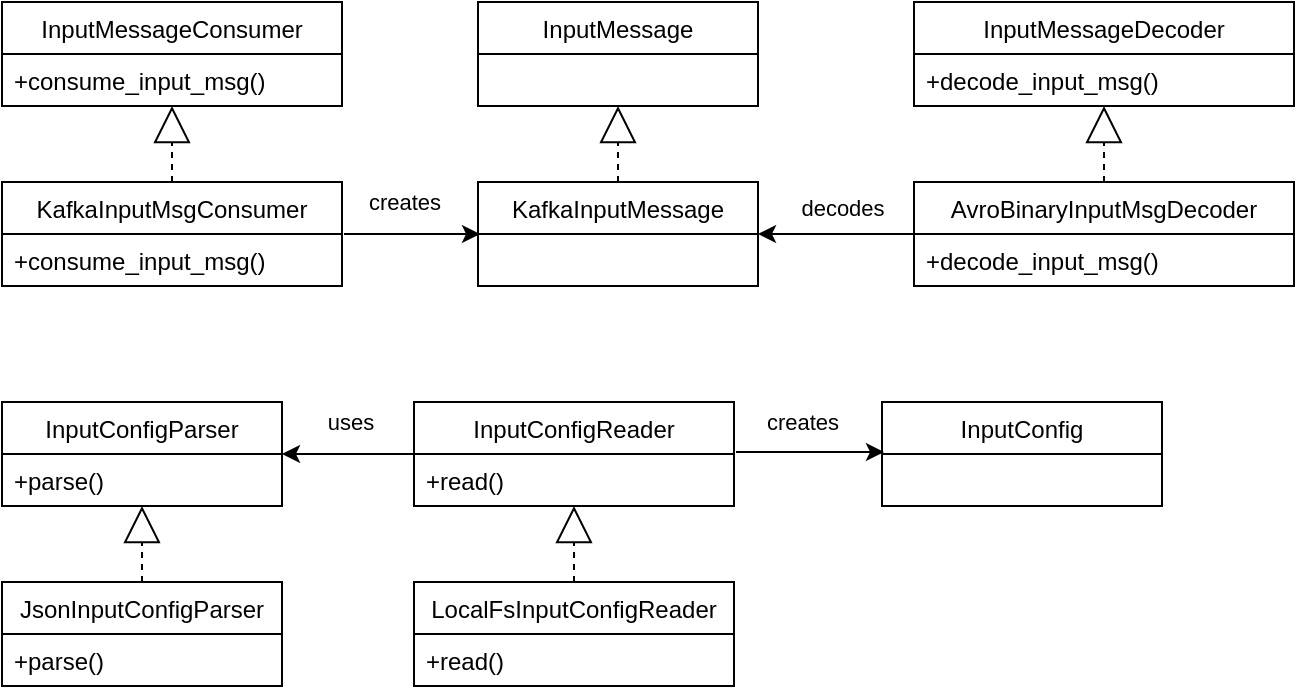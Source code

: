 <mxfile version="22.1.16" type="device">
  <diagram id="9G5ByT5UZSLq8lmokPxg" name="Sivu-1">
    <mxGraphModel dx="1242" dy="704" grid="1" gridSize="10" guides="1" tooltips="1" connect="1" arrows="1" fold="1" page="1" pageScale="1" pageWidth="827" pageHeight="1169" math="0" shadow="0">
      <root>
        <mxCell id="0" />
        <mxCell id="1" parent="0" />
        <mxCell id="rdrYYIo-Ugrr2tcoidG8-1" value="InputMessage" style="swimlane;fontStyle=0;childLayout=stackLayout;horizontal=1;startSize=26;fillColor=none;horizontalStack=0;resizeParent=1;resizeParentMax=0;resizeLast=0;collapsible=1;marginBottom=0;" parent="1" vertex="1">
          <mxGeometry x="318" y="110" width="140" height="52" as="geometry" />
        </mxCell>
        <mxCell id="rdrYYIo-Ugrr2tcoidG8-5" value="KafkaInputMessage" style="swimlane;fontStyle=0;childLayout=stackLayout;horizontal=1;startSize=26;fillColor=none;horizontalStack=0;resizeParent=1;resizeParentMax=0;resizeLast=0;collapsible=1;marginBottom=0;" parent="1" vertex="1">
          <mxGeometry x="318" y="200" width="140" height="52" as="geometry" />
        </mxCell>
        <mxCell id="rdrYYIo-Ugrr2tcoidG8-6" value="InputMessageConsumer" style="swimlane;fontStyle=0;childLayout=stackLayout;horizontal=1;startSize=26;fillColor=none;horizontalStack=0;resizeParent=1;resizeParentMax=0;resizeLast=0;collapsible=1;marginBottom=0;" parent="1" vertex="1">
          <mxGeometry x="80" y="110" width="170" height="52" as="geometry" />
        </mxCell>
        <mxCell id="rdrYYIo-Ugrr2tcoidG8-43" value="+consume_input_msg()" style="text;strokeColor=none;fillColor=none;align=left;verticalAlign=top;spacingLeft=4;spacingRight=4;overflow=hidden;rotatable=0;points=[[0,0.5],[1,0.5]];portConstraint=eastwest;" parent="rdrYYIo-Ugrr2tcoidG8-6" vertex="1">
          <mxGeometry y="26" width="170" height="26" as="geometry" />
        </mxCell>
        <mxCell id="rdrYYIo-Ugrr2tcoidG8-33" value="creates" style="edgeStyle=orthogonalEdgeStyle;rounded=0;orthogonalLoop=1;jettySize=auto;html=1;exitX=1;exitY=0.5;exitDx=0;exitDy=0;entryX=0;entryY=0.5;entryDx=0;entryDy=0;" parent="1" edge="1">
          <mxGeometry x="-0.118" y="16" relative="1" as="geometry">
            <mxPoint x="251" y="226" as="sourcePoint" />
            <mxPoint x="319" y="226" as="targetPoint" />
            <mxPoint as="offset" />
          </mxGeometry>
        </mxCell>
        <mxCell id="rdrYYIo-Ugrr2tcoidG8-7" value="KafkaInputMsgConsumer" style="swimlane;fontStyle=0;childLayout=stackLayout;horizontal=1;startSize=26;fillColor=none;horizontalStack=0;resizeParent=1;resizeParentMax=0;resizeLast=0;collapsible=1;marginBottom=0;" parent="1" vertex="1">
          <mxGeometry x="80" y="200" width="170" height="52" as="geometry" />
        </mxCell>
        <mxCell id="rdrYYIo-Ugrr2tcoidG8-44" value="+consume_input_msg()" style="text;strokeColor=none;fillColor=none;align=left;verticalAlign=top;spacingLeft=4;spacingRight=4;overflow=hidden;rotatable=0;points=[[0,0.5],[1,0.5]];portConstraint=eastwest;" parent="rdrYYIo-Ugrr2tcoidG8-7" vertex="1">
          <mxGeometry y="26" width="170" height="26" as="geometry" />
        </mxCell>
        <mxCell id="rdrYYIo-Ugrr2tcoidG8-8" value="InputMessageDecoder" style="swimlane;fontStyle=0;childLayout=stackLayout;horizontal=1;startSize=26;fillColor=none;horizontalStack=0;resizeParent=1;resizeParentMax=0;resizeLast=0;collapsible=1;marginBottom=0;" parent="1" vertex="1">
          <mxGeometry x="536" y="110" width="190" height="52" as="geometry" />
        </mxCell>
        <mxCell id="rdrYYIo-Ugrr2tcoidG8-45" value="+decode_input_msg()" style="text;strokeColor=none;fillColor=none;align=left;verticalAlign=top;spacingLeft=4;spacingRight=4;overflow=hidden;rotatable=0;points=[[0,0.5],[1,0.5]];portConstraint=eastwest;" parent="rdrYYIo-Ugrr2tcoidG8-8" vertex="1">
          <mxGeometry y="26" width="190" height="26" as="geometry" />
        </mxCell>
        <mxCell id="rdrYYIo-Ugrr2tcoidG8-34" value="decodes" style="edgeStyle=orthogonalEdgeStyle;rounded=0;orthogonalLoop=1;jettySize=auto;html=1;exitX=0;exitY=0.5;exitDx=0;exitDy=0;entryX=1;entryY=0.5;entryDx=0;entryDy=0;" parent="1" edge="1">
          <mxGeometry x="-0.077" y="-13" relative="1" as="geometry">
            <mxPoint x="536" y="226" as="sourcePoint" />
            <mxPoint x="458" y="226" as="targetPoint" />
            <mxPoint as="offset" />
          </mxGeometry>
        </mxCell>
        <mxCell id="rdrYYIo-Ugrr2tcoidG8-9" value="AvroBinaryInputMsgDecoder" style="swimlane;fontStyle=0;childLayout=stackLayout;horizontal=1;startSize=26;fillColor=none;horizontalStack=0;resizeParent=1;resizeParentMax=0;resizeLast=0;collapsible=1;marginBottom=0;" parent="1" vertex="1">
          <mxGeometry x="536" y="200" width="190" height="52" as="geometry" />
        </mxCell>
        <mxCell id="rdrYYIo-Ugrr2tcoidG8-46" value="+decode_input_msg()" style="text;strokeColor=none;fillColor=none;align=left;verticalAlign=top;spacingLeft=4;spacingRight=4;overflow=hidden;rotatable=0;points=[[0,0.5],[1,0.5]];portConstraint=eastwest;" parent="rdrYYIo-Ugrr2tcoidG8-9" vertex="1">
          <mxGeometry y="26" width="190" height="26" as="geometry" />
        </mxCell>
        <mxCell id="rdrYYIo-Ugrr2tcoidG8-29" style="edgeStyle=orthogonalEdgeStyle;rounded=0;orthogonalLoop=1;jettySize=auto;html=1;exitX=0;exitY=0.5;exitDx=0;exitDy=0;entryX=1;entryY=0.5;entryDx=0;entryDy=0;" parent="1" source="rdrYYIo-Ugrr2tcoidG8-10" target="rdrYYIo-Ugrr2tcoidG8-11" edge="1">
          <mxGeometry relative="1" as="geometry" />
        </mxCell>
        <mxCell id="rdrYYIo-Ugrr2tcoidG8-30" value="uses" style="edgeLabel;html=1;align=center;verticalAlign=middle;resizable=0;points=[];" parent="rdrYYIo-Ugrr2tcoidG8-29" vertex="1" connectable="0">
          <mxGeometry x="-0.091" relative="1" as="geometry">
            <mxPoint x="-2" y="-16" as="offset" />
          </mxGeometry>
        </mxCell>
        <mxCell id="rdrYYIo-Ugrr2tcoidG8-31" value="creates" style="edgeStyle=orthogonalEdgeStyle;rounded=0;orthogonalLoop=1;jettySize=auto;html=1;exitX=1;exitY=0.5;exitDx=0;exitDy=0;entryX=0;entryY=0.5;entryDx=0;entryDy=0;" parent="1" edge="1">
          <mxGeometry x="-0.108" y="15" relative="1" as="geometry">
            <mxPoint x="447" y="335" as="sourcePoint" />
            <mxPoint x="521" y="335" as="targetPoint" />
            <mxPoint as="offset" />
          </mxGeometry>
        </mxCell>
        <mxCell id="rdrYYIo-Ugrr2tcoidG8-10" value="InputConfigReader" style="swimlane;fontStyle=0;childLayout=stackLayout;horizontal=1;startSize=26;fillColor=none;horizontalStack=0;resizeParent=1;resizeParentMax=0;resizeLast=0;collapsible=1;marginBottom=0;" parent="1" vertex="1">
          <mxGeometry x="286" y="310" width="160" height="52" as="geometry" />
        </mxCell>
        <mxCell id="rdrYYIo-Ugrr2tcoidG8-40" value="+read()" style="text;strokeColor=none;fillColor=none;align=left;verticalAlign=top;spacingLeft=4;spacingRight=4;overflow=hidden;rotatable=0;points=[[0,0.5],[1,0.5]];portConstraint=eastwest;" parent="rdrYYIo-Ugrr2tcoidG8-10" vertex="1">
          <mxGeometry y="26" width="160" height="26" as="geometry" />
        </mxCell>
        <mxCell id="rdrYYIo-Ugrr2tcoidG8-11" value="InputConfigParser" style="swimlane;fontStyle=0;childLayout=stackLayout;horizontal=1;startSize=26;fillColor=none;horizontalStack=0;resizeParent=1;resizeParentMax=0;resizeLast=0;collapsible=1;marginBottom=0;" parent="1" vertex="1">
          <mxGeometry x="80" y="310" width="140" height="52" as="geometry" />
        </mxCell>
        <mxCell id="rdrYYIo-Ugrr2tcoidG8-39" value="+parse()" style="text;strokeColor=none;fillColor=none;align=left;verticalAlign=top;spacingLeft=4;spacingRight=4;overflow=hidden;rotatable=0;points=[[0,0.5],[1,0.5]];portConstraint=eastwest;" parent="rdrYYIo-Ugrr2tcoidG8-11" vertex="1">
          <mxGeometry y="26" width="140" height="26" as="geometry" />
        </mxCell>
        <mxCell id="rdrYYIo-Ugrr2tcoidG8-12" value="InputConfig" style="swimlane;fontStyle=0;childLayout=stackLayout;horizontal=1;startSize=26;fillColor=none;horizontalStack=0;resizeParent=1;resizeParentMax=0;resizeLast=0;collapsible=1;marginBottom=0;" parent="1" vertex="1">
          <mxGeometry x="520" y="310" width="140" height="52" as="geometry" />
        </mxCell>
        <mxCell id="rdrYYIo-Ugrr2tcoidG8-13" value="JsonInputConfigParser" style="swimlane;fontStyle=0;childLayout=stackLayout;horizontal=1;startSize=26;fillColor=none;horizontalStack=0;resizeParent=1;resizeParentMax=0;resizeLast=0;collapsible=1;marginBottom=0;" parent="1" vertex="1">
          <mxGeometry x="80" y="400" width="140" height="52" as="geometry" />
        </mxCell>
        <mxCell id="rdrYYIo-Ugrr2tcoidG8-41" value="+parse()" style="text;strokeColor=none;fillColor=none;align=left;verticalAlign=top;spacingLeft=4;spacingRight=4;overflow=hidden;rotatable=0;points=[[0,0.5],[1,0.5]];portConstraint=eastwest;" parent="rdrYYIo-Ugrr2tcoidG8-13" vertex="1">
          <mxGeometry y="26" width="140" height="26" as="geometry" />
        </mxCell>
        <mxCell id="rdrYYIo-Ugrr2tcoidG8-15" value="LocalFsInputConfigReader" style="swimlane;fontStyle=0;childLayout=stackLayout;horizontal=1;startSize=26;fillColor=none;horizontalStack=0;resizeParent=1;resizeParentMax=0;resizeLast=0;collapsible=1;marginBottom=0;" parent="1" vertex="1">
          <mxGeometry x="286" y="400" width="160" height="52" as="geometry" />
        </mxCell>
        <mxCell id="rdrYYIo-Ugrr2tcoidG8-18" value="" style="endArrow=block;endSize=16;endFill=0;html=1;rounded=0;entryX=0.5;entryY=1;entryDx=0;entryDy=0;exitX=0.5;exitY=0;exitDx=0;exitDy=0;dashed=1;" parent="1" source="rdrYYIo-Ugrr2tcoidG8-5" target="rdrYYIo-Ugrr2tcoidG8-1" edge="1">
          <mxGeometry x="0.053" y="-20" width="160" relative="1" as="geometry">
            <mxPoint x="546" y="360" as="sourcePoint" />
            <mxPoint x="706" y="360" as="targetPoint" />
            <mxPoint as="offset" />
          </mxGeometry>
        </mxCell>
        <mxCell id="rdrYYIo-Ugrr2tcoidG8-23" value="" style="endArrow=block;endSize=16;endFill=0;html=1;rounded=0;entryX=0.5;entryY=1;entryDx=0;entryDy=0;exitX=0.5;exitY=0;exitDx=0;exitDy=0;dashed=1;" parent="1" source="rdrYYIo-Ugrr2tcoidG8-7" target="rdrYYIo-Ugrr2tcoidG8-6" edge="1">
          <mxGeometry width="160" relative="1" as="geometry">
            <mxPoint x="124" y="360" as="sourcePoint" />
            <mxPoint x="284" y="360" as="targetPoint" />
          </mxGeometry>
        </mxCell>
        <mxCell id="rdrYYIo-Ugrr2tcoidG8-24" value="" style="endArrow=block;endSize=16;endFill=0;html=1;rounded=0;entryX=0.5;entryY=1;entryDx=0;entryDy=0;exitX=0.5;exitY=0;exitDx=0;exitDy=0;dashed=1;" parent="1" source="rdrYYIo-Ugrr2tcoidG8-9" target="rdrYYIo-Ugrr2tcoidG8-8" edge="1">
          <mxGeometry width="160" relative="1" as="geometry">
            <mxPoint x="330" y="360" as="sourcePoint" />
            <mxPoint x="490" y="360" as="targetPoint" />
          </mxGeometry>
        </mxCell>
        <mxCell id="rdrYYIo-Ugrr2tcoidG8-25" value="" style="endArrow=block;endSize=16;endFill=0;html=1;rounded=0;entryX=0.5;entryY=1;entryDx=0;entryDy=0;exitX=0.5;exitY=0;exitDx=0;exitDy=0;dashed=1;" parent="1" source="rdrYYIo-Ugrr2tcoidG8-13" target="rdrYYIo-Ugrr2tcoidG8-11" edge="1">
          <mxGeometry width="160" relative="1" as="geometry">
            <mxPoint x="330" y="360" as="sourcePoint" />
            <mxPoint x="490" y="360" as="targetPoint" />
          </mxGeometry>
        </mxCell>
        <mxCell id="rdrYYIo-Ugrr2tcoidG8-26" value="" style="endArrow=block;endSize=16;endFill=0;html=1;rounded=0;exitX=0.5;exitY=0;exitDx=0;exitDy=0;entryX=0.5;entryY=1;entryDx=0;entryDy=0;dashed=1;" parent="1" source="rdrYYIo-Ugrr2tcoidG8-15" target="rdrYYIo-Ugrr2tcoidG8-10" edge="1">
          <mxGeometry width="160" relative="1" as="geometry">
            <mxPoint x="330" y="360" as="sourcePoint" />
            <mxPoint x="330" y="370" as="targetPoint" />
          </mxGeometry>
        </mxCell>
        <mxCell id="0fvhHzH_cmCozwQ7f85R-1" value="+read()" style="text;strokeColor=none;fillColor=none;align=left;verticalAlign=top;spacingLeft=4;spacingRight=4;overflow=hidden;rotatable=0;points=[[0,0.5],[1,0.5]];portConstraint=eastwest;" vertex="1" parent="1">
          <mxGeometry x="286" y="426" width="160" height="26" as="geometry" />
        </mxCell>
      </root>
    </mxGraphModel>
  </diagram>
</mxfile>
